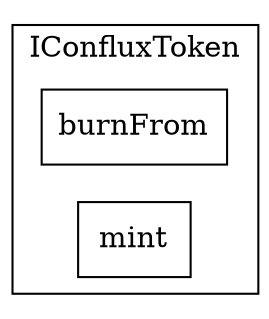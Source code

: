 strict digraph {
rankdir="LR"
node [shape=box]
subgraph cluster_89_IConfluxToken {
label = "IConfluxToken"
"89_burnFrom" [label="burnFrom"]
"89_mint" [label="mint"]
}subgraph cluster_solidity {
label = "[Solidity]"
}
}